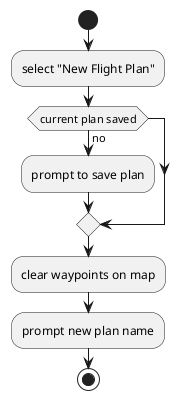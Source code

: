 @startuml
start
:select "New Flight Plan";
if (current plan saved) then (no)
  :prompt to save plan;
endif
:clear waypoints on map;
:prompt new plan name;
stop
@enduml
